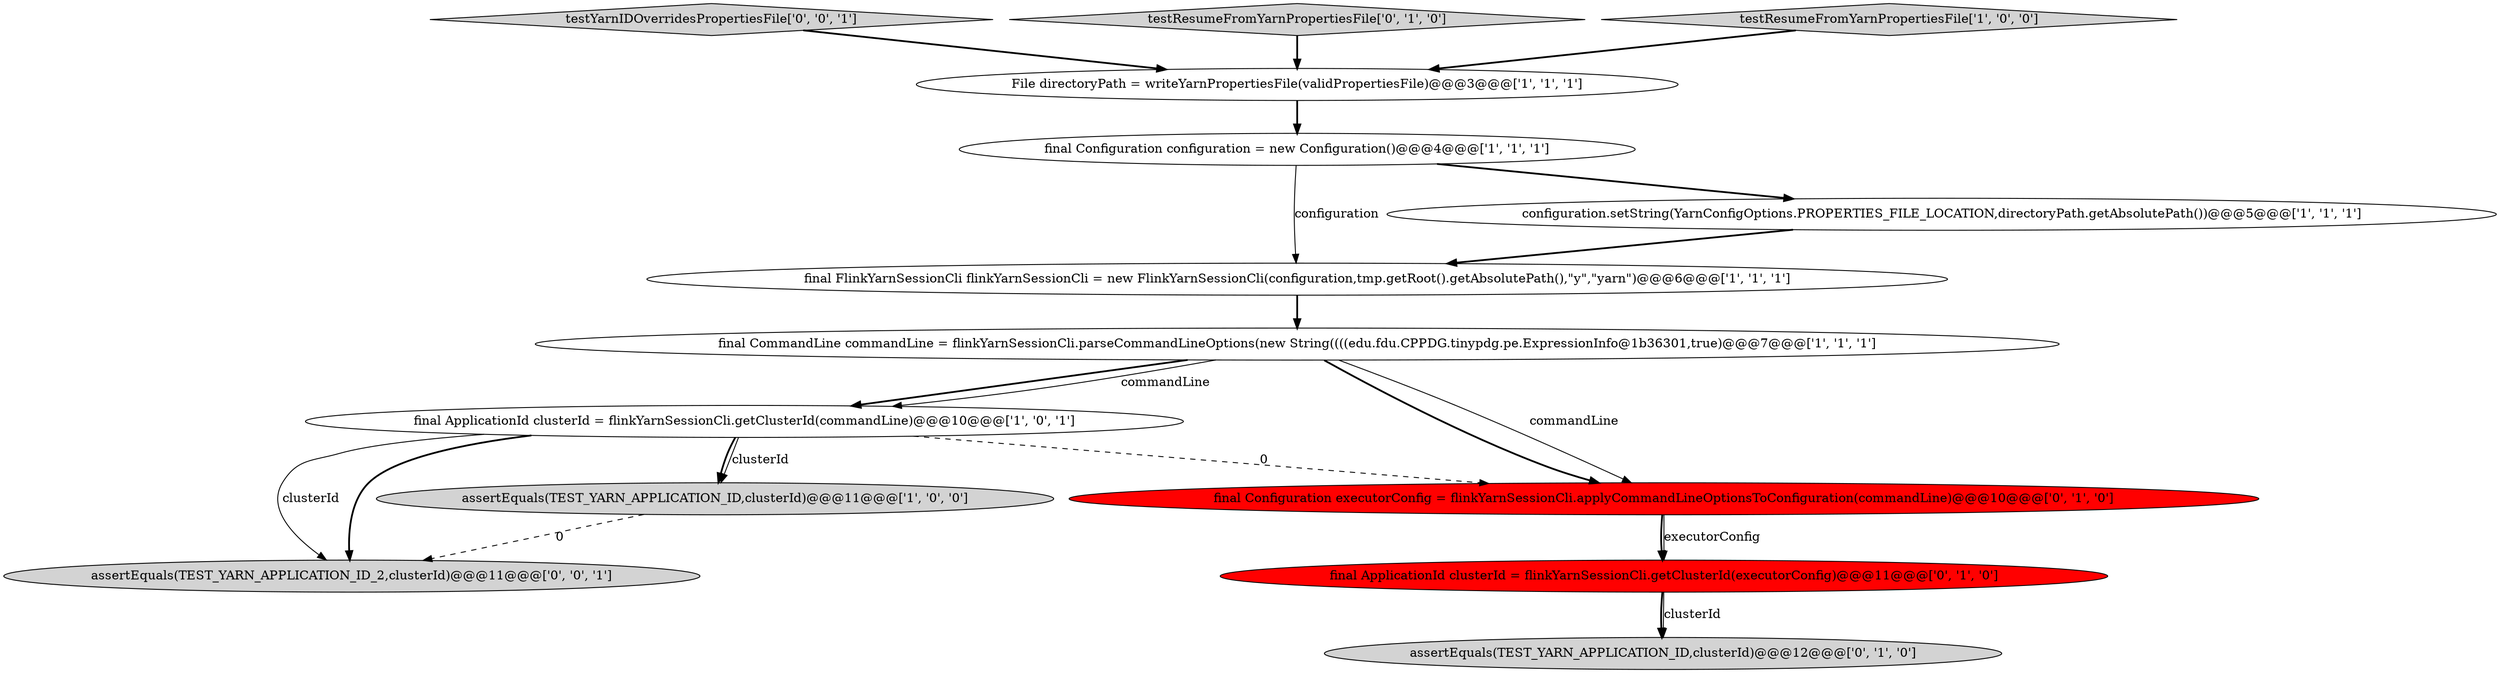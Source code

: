 digraph {
12 [style = filled, label = "testYarnIDOverridesPropertiesFile['0', '0', '1']", fillcolor = lightgray, shape = diamond image = "AAA0AAABBB3BBB"];
5 [style = filled, label = "final CommandLine commandLine = flinkYarnSessionCli.parseCommandLineOptions(new String((((edu.fdu.CPPDG.tinypdg.pe.ExpressionInfo@1b36301,true)@@@7@@@['1', '1', '1']", fillcolor = white, shape = ellipse image = "AAA0AAABBB1BBB"];
9 [style = filled, label = "testResumeFromYarnPropertiesFile['0', '1', '0']", fillcolor = lightgray, shape = diamond image = "AAA0AAABBB2BBB"];
4 [style = filled, label = "File directoryPath = writeYarnPropertiesFile(validPropertiesFile)@@@3@@@['1', '1', '1']", fillcolor = white, shape = ellipse image = "AAA0AAABBB1BBB"];
6 [style = filled, label = "assertEquals(TEST_YARN_APPLICATION_ID,clusterId)@@@11@@@['1', '0', '0']", fillcolor = lightgray, shape = ellipse image = "AAA0AAABBB1BBB"];
0 [style = filled, label = "final ApplicationId clusterId = flinkYarnSessionCli.getClusterId(commandLine)@@@10@@@['1', '0', '1']", fillcolor = white, shape = ellipse image = "AAA0AAABBB1BBB"];
3 [style = filled, label = "testResumeFromYarnPropertiesFile['1', '0', '0']", fillcolor = lightgray, shape = diamond image = "AAA0AAABBB1BBB"];
7 [style = filled, label = "final Configuration configuration = new Configuration()@@@4@@@['1', '1', '1']", fillcolor = white, shape = ellipse image = "AAA0AAABBB1BBB"];
10 [style = filled, label = "assertEquals(TEST_YARN_APPLICATION_ID,clusterId)@@@12@@@['0', '1', '0']", fillcolor = lightgray, shape = ellipse image = "AAA0AAABBB2BBB"];
1 [style = filled, label = "final FlinkYarnSessionCli flinkYarnSessionCli = new FlinkYarnSessionCli(configuration,tmp.getRoot().getAbsolutePath(),\"y\",\"yarn\")@@@6@@@['1', '1', '1']", fillcolor = white, shape = ellipse image = "AAA0AAABBB1BBB"];
11 [style = filled, label = "final ApplicationId clusterId = flinkYarnSessionCli.getClusterId(executorConfig)@@@11@@@['0', '1', '0']", fillcolor = red, shape = ellipse image = "AAA1AAABBB2BBB"];
8 [style = filled, label = "final Configuration executorConfig = flinkYarnSessionCli.applyCommandLineOptionsToConfiguration(commandLine)@@@10@@@['0', '1', '0']", fillcolor = red, shape = ellipse image = "AAA1AAABBB2BBB"];
13 [style = filled, label = "assertEquals(TEST_YARN_APPLICATION_ID_2,clusterId)@@@11@@@['0', '0', '1']", fillcolor = lightgray, shape = ellipse image = "AAA0AAABBB3BBB"];
2 [style = filled, label = "configuration.setString(YarnConfigOptions.PROPERTIES_FILE_LOCATION,directoryPath.getAbsolutePath())@@@5@@@['1', '1', '1']", fillcolor = white, shape = ellipse image = "AAA0AAABBB1BBB"];
1->5 [style = bold, label=""];
8->11 [style = solid, label="executorConfig"];
5->8 [style = bold, label=""];
0->13 [style = solid, label="clusterId"];
0->13 [style = bold, label=""];
0->6 [style = bold, label=""];
2->1 [style = bold, label=""];
9->4 [style = bold, label=""];
0->6 [style = solid, label="clusterId"];
3->4 [style = bold, label=""];
4->7 [style = bold, label=""];
6->13 [style = dashed, label="0"];
5->0 [style = bold, label=""];
12->4 [style = bold, label=""];
11->10 [style = bold, label=""];
7->2 [style = bold, label=""];
5->0 [style = solid, label="commandLine"];
0->8 [style = dashed, label="0"];
5->8 [style = solid, label="commandLine"];
11->10 [style = solid, label="clusterId"];
8->11 [style = bold, label=""];
7->1 [style = solid, label="configuration"];
}

